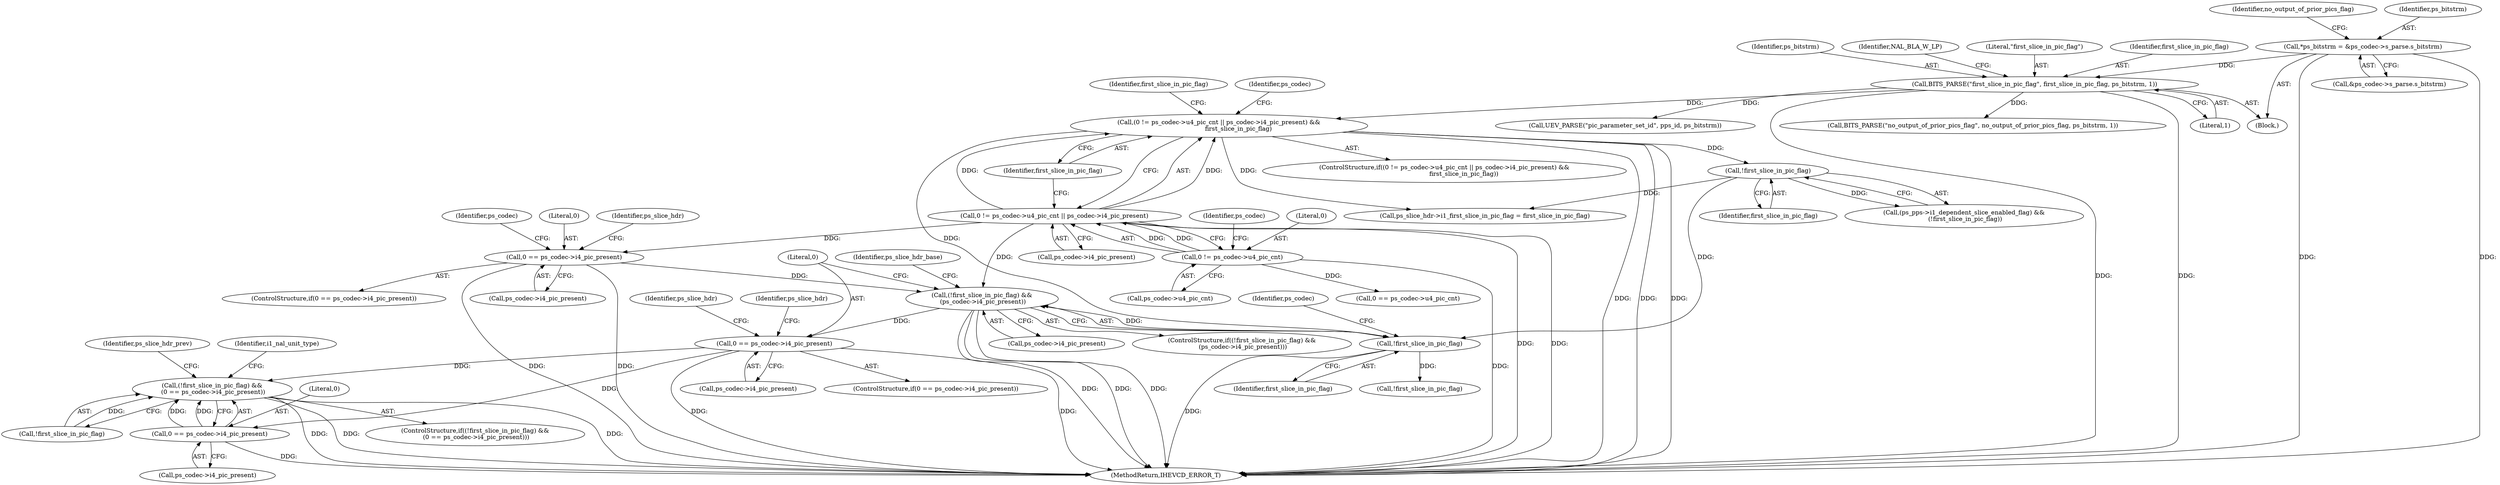 digraph "0_Android_a1424724a00d62ac5efa0e27953eed66850d662f@pointer" {
"1001648" [label="(Call,0 == ps_codec->i4_pic_present)"];
"1001615" [label="(Call,(!first_slice_in_pic_flag) &&\n (ps_codec->i4_pic_present))"];
"1001616" [label="(Call,!first_slice_in_pic_flag)"];
"1000284" [label="(Call,(0 != ps_codec->u4_pic_cnt || ps_codec->i4_pic_present) &&\n                    first_slice_in_pic_flag)"];
"1000285" [label="(Call,0 != ps_codec->u4_pic_cnt || ps_codec->i4_pic_present)"];
"1000286" [label="(Call,0 != ps_codec->u4_pic_cnt)"];
"1000190" [label="(Call,BITS_PARSE(\"first_slice_in_pic_flag\", first_slice_in_pic_flag, ps_bitstrm, 1))"];
"1000147" [label="(Call,*ps_bitstrm = &ps_codec->s_parse.s_bitstrm)"];
"1000419" [label="(Call,!first_slice_in_pic_flag)"];
"1000385" [label="(Call,0 == ps_codec->i4_pic_present)"];
"1002498" [label="(Call,(!first_slice_in_pic_flag) &&\n (0 == ps_codec->i4_pic_present))"];
"1002501" [label="(Call,0 == ps_codec->i4_pic_present)"];
"1000283" [label="(ControlStructure,if((0 != ps_codec->u4_pic_cnt || ps_codec->i4_pic_present) &&\n                    first_slice_in_pic_flag))"];
"1000193" [label="(Identifier,ps_bitstrm)"];
"1000160" [label="(Identifier,no_output_of_prior_pics_flag)"];
"1000204" [label="(Call,BITS_PARSE(\"no_output_of_prior_pics_flag\", no_output_of_prior_pics_flag, ps_bitstrm, 1))"];
"1002503" [label="(Call,ps_codec->i4_pic_present)"];
"1002059" [label="(Call,0 == ps_codec->u4_pic_cnt)"];
"1000393" [label="(Identifier,ps_codec)"];
"1001616" [label="(Call,!first_slice_in_pic_flag)"];
"1001624" [label="(Identifier,ps_slice_hdr_base)"];
"1000294" [label="(Identifier,first_slice_in_pic_flag)"];
"1000147" [label="(Call,*ps_bitstrm = &ps_codec->s_parse.s_bitstrm)"];
"1000148" [label="(Identifier,ps_bitstrm)"];
"1001656" [label="(Identifier,ps_slice_hdr)"];
"1000373" [label="(Identifier,first_slice_in_pic_flag)"];
"1001618" [label="(Call,ps_codec->i4_pic_present)"];
"1001650" [label="(Call,ps_codec->i4_pic_present)"];
"1000292" [label="(Identifier,ps_codec)"];
"1000132" [label="(Block,)"];
"1000415" [label="(Call,(ps_pps->i1_dependent_slice_enabled_flag) &&\n (!first_slice_in_pic_flag))"];
"1000291" [label="(Call,ps_codec->i4_pic_present)"];
"1000298" [label="(Identifier,ps_codec)"];
"1001617" [label="(Identifier,first_slice_in_pic_flag)"];
"1000194" [label="(Literal,1)"];
"1000198" [label="(Identifier,NAL_BLA_W_LP)"];
"1000286" [label="(Call,0 != ps_codec->u4_pic_cnt)"];
"1000482" [label="(Call,ps_slice_hdr->i1_first_slice_in_pic_flag = first_slice_in_pic_flag)"];
"1000420" [label="(Identifier,first_slice_in_pic_flag)"];
"1000386" [label="(Literal,0)"];
"1000419" [label="(Call,!first_slice_in_pic_flag)"];
"1001671" [label="(Identifier,ps_slice_hdr)"];
"1000284" [label="(Call,(0 != ps_codec->u4_pic_cnt || ps_codec->i4_pic_present) &&\n                    first_slice_in_pic_flag)"];
"1000209" [label="(Call,UEV_PARSE(\"pic_parameter_set_id\", pps_id, ps_bitstrm))"];
"1001615" [label="(Call,(!first_slice_in_pic_flag) &&\n (ps_codec->i4_pic_present))"];
"1001614" [label="(ControlStructure,if((!first_slice_in_pic_flag) &&\n (ps_codec->i4_pic_present)))"];
"1000149" [label="(Call,&ps_codec->s_parse.s_bitstrm)"];
"1002497" [label="(ControlStructure,if((!first_slice_in_pic_flag) &&\n (0 == ps_codec->i4_pic_present)))"];
"1000384" [label="(ControlStructure,if(0 == ps_codec->i4_pic_present))"];
"1001648" [label="(Call,0 == ps_codec->i4_pic_present)"];
"1000285" [label="(Call,0 != ps_codec->u4_pic_cnt || ps_codec->i4_pic_present)"];
"1001619" [label="(Identifier,ps_codec)"];
"1002499" [label="(Call,!first_slice_in_pic_flag)"];
"1000398" [label="(Identifier,ps_slice_hdr)"];
"1000387" [label="(Call,ps_codec->i4_pic_present)"];
"1002502" [label="(Literal,0)"];
"1002498" [label="(Call,(!first_slice_in_pic_flag) &&\n (0 == ps_codec->i4_pic_present))"];
"1002501" [label="(Call,0 == ps_codec->i4_pic_present)"];
"1001649" [label="(Literal,0)"];
"1001647" [label="(ControlStructure,if(0 == ps_codec->i4_pic_present))"];
"1000385" [label="(Call,0 == ps_codec->i4_pic_present)"];
"1000191" [label="(Literal,\"first_slice_in_pic_flag\")"];
"1002617" [label="(MethodReturn,IHEVCD_ERROR_T)"];
"1000287" [label="(Literal,0)"];
"1002584" [label="(Identifier,i1_nal_unit_type)"];
"1000190" [label="(Call,BITS_PARSE(\"first_slice_in_pic_flag\", first_slice_in_pic_flag, ps_bitstrm, 1))"];
"1000192" [label="(Identifier,first_slice_in_pic_flag)"];
"1002509" [label="(Identifier,ps_slice_hdr_prev)"];
"1000288" [label="(Call,ps_codec->u4_pic_cnt)"];
"1001679" [label="(Call,!first_slice_in_pic_flag)"];
"1001648" -> "1001647"  [label="AST: "];
"1001648" -> "1001650"  [label="CFG: "];
"1001649" -> "1001648"  [label="AST: "];
"1001650" -> "1001648"  [label="AST: "];
"1001656" -> "1001648"  [label="CFG: "];
"1001671" -> "1001648"  [label="CFG: "];
"1001648" -> "1002617"  [label="DDG: "];
"1001648" -> "1002617"  [label="DDG: "];
"1001615" -> "1001648"  [label="DDG: "];
"1001648" -> "1002498"  [label="DDG: "];
"1001648" -> "1002501"  [label="DDG: "];
"1001615" -> "1001614"  [label="AST: "];
"1001615" -> "1001616"  [label="CFG: "];
"1001615" -> "1001618"  [label="CFG: "];
"1001616" -> "1001615"  [label="AST: "];
"1001618" -> "1001615"  [label="AST: "];
"1001624" -> "1001615"  [label="CFG: "];
"1001649" -> "1001615"  [label="CFG: "];
"1001615" -> "1002617"  [label="DDG: "];
"1001615" -> "1002617"  [label="DDG: "];
"1001615" -> "1002617"  [label="DDG: "];
"1001616" -> "1001615"  [label="DDG: "];
"1000285" -> "1001615"  [label="DDG: "];
"1000385" -> "1001615"  [label="DDG: "];
"1001616" -> "1001617"  [label="CFG: "];
"1001617" -> "1001616"  [label="AST: "];
"1001619" -> "1001616"  [label="CFG: "];
"1001616" -> "1002617"  [label="DDG: "];
"1000284" -> "1001616"  [label="DDG: "];
"1000419" -> "1001616"  [label="DDG: "];
"1001616" -> "1001679"  [label="DDG: "];
"1000284" -> "1000283"  [label="AST: "];
"1000284" -> "1000285"  [label="CFG: "];
"1000284" -> "1000294"  [label="CFG: "];
"1000285" -> "1000284"  [label="AST: "];
"1000294" -> "1000284"  [label="AST: "];
"1000298" -> "1000284"  [label="CFG: "];
"1000373" -> "1000284"  [label="CFG: "];
"1000284" -> "1002617"  [label="DDG: "];
"1000284" -> "1002617"  [label="DDG: "];
"1000284" -> "1002617"  [label="DDG: "];
"1000285" -> "1000284"  [label="DDG: "];
"1000285" -> "1000284"  [label="DDG: "];
"1000190" -> "1000284"  [label="DDG: "];
"1000284" -> "1000419"  [label="DDG: "];
"1000284" -> "1000482"  [label="DDG: "];
"1000285" -> "1000286"  [label="CFG: "];
"1000285" -> "1000291"  [label="CFG: "];
"1000286" -> "1000285"  [label="AST: "];
"1000291" -> "1000285"  [label="AST: "];
"1000294" -> "1000285"  [label="CFG: "];
"1000285" -> "1002617"  [label="DDG: "];
"1000285" -> "1002617"  [label="DDG: "];
"1000286" -> "1000285"  [label="DDG: "];
"1000286" -> "1000285"  [label="DDG: "];
"1000285" -> "1000385"  [label="DDG: "];
"1000286" -> "1000288"  [label="CFG: "];
"1000287" -> "1000286"  [label="AST: "];
"1000288" -> "1000286"  [label="AST: "];
"1000292" -> "1000286"  [label="CFG: "];
"1000286" -> "1002617"  [label="DDG: "];
"1000286" -> "1002059"  [label="DDG: "];
"1000190" -> "1000132"  [label="AST: "];
"1000190" -> "1000194"  [label="CFG: "];
"1000191" -> "1000190"  [label="AST: "];
"1000192" -> "1000190"  [label="AST: "];
"1000193" -> "1000190"  [label="AST: "];
"1000194" -> "1000190"  [label="AST: "];
"1000198" -> "1000190"  [label="CFG: "];
"1000190" -> "1002617"  [label="DDG: "];
"1000190" -> "1002617"  [label="DDG: "];
"1000147" -> "1000190"  [label="DDG: "];
"1000190" -> "1000204"  [label="DDG: "];
"1000190" -> "1000209"  [label="DDG: "];
"1000147" -> "1000132"  [label="AST: "];
"1000147" -> "1000149"  [label="CFG: "];
"1000148" -> "1000147"  [label="AST: "];
"1000149" -> "1000147"  [label="AST: "];
"1000160" -> "1000147"  [label="CFG: "];
"1000147" -> "1002617"  [label="DDG: "];
"1000147" -> "1002617"  [label="DDG: "];
"1000419" -> "1000415"  [label="AST: "];
"1000419" -> "1000420"  [label="CFG: "];
"1000420" -> "1000419"  [label="AST: "];
"1000415" -> "1000419"  [label="CFG: "];
"1000419" -> "1000415"  [label="DDG: "];
"1000419" -> "1000482"  [label="DDG: "];
"1000385" -> "1000384"  [label="AST: "];
"1000385" -> "1000387"  [label="CFG: "];
"1000386" -> "1000385"  [label="AST: "];
"1000387" -> "1000385"  [label="AST: "];
"1000393" -> "1000385"  [label="CFG: "];
"1000398" -> "1000385"  [label="CFG: "];
"1000385" -> "1002617"  [label="DDG: "];
"1000385" -> "1002617"  [label="DDG: "];
"1002498" -> "1002497"  [label="AST: "];
"1002498" -> "1002499"  [label="CFG: "];
"1002498" -> "1002501"  [label="CFG: "];
"1002499" -> "1002498"  [label="AST: "];
"1002501" -> "1002498"  [label="AST: "];
"1002509" -> "1002498"  [label="CFG: "];
"1002584" -> "1002498"  [label="CFG: "];
"1002498" -> "1002617"  [label="DDG: "];
"1002498" -> "1002617"  [label="DDG: "];
"1002498" -> "1002617"  [label="DDG: "];
"1002499" -> "1002498"  [label="DDG: "];
"1002501" -> "1002498"  [label="DDG: "];
"1002501" -> "1002498"  [label="DDG: "];
"1002501" -> "1002503"  [label="CFG: "];
"1002502" -> "1002501"  [label="AST: "];
"1002503" -> "1002501"  [label="AST: "];
"1002501" -> "1002617"  [label="DDG: "];
}

